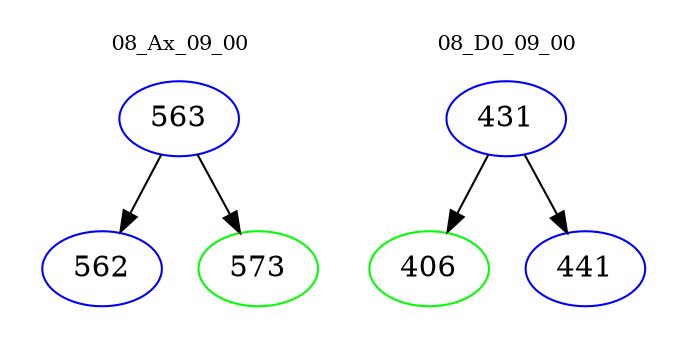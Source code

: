 digraph{
subgraph cluster_0 {
color = white
label = "08_Ax_09_00";
fontsize=10;
T0_563 [label="563", color="blue"]
T0_563 -> T0_562 [color="black"]
T0_562 [label="562", color="blue"]
T0_563 -> T0_573 [color="black"]
T0_573 [label="573", color="green"]
}
subgraph cluster_1 {
color = white
label = "08_D0_09_00";
fontsize=10;
T1_431 [label="431", color="blue"]
T1_431 -> T1_406 [color="black"]
T1_406 [label="406", color="green"]
T1_431 -> T1_441 [color="black"]
T1_441 [label="441", color="blue"]
}
}
